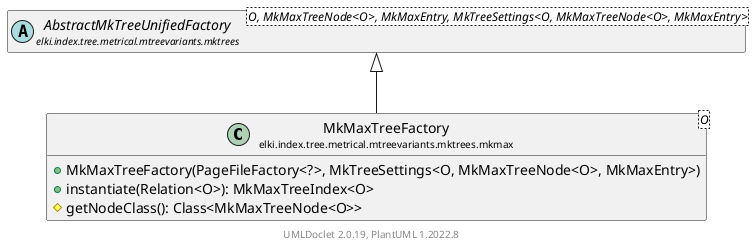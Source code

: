 @startuml
    remove .*\.(Instance|Par|Parameterizer|Factory)$
    set namespaceSeparator none
    hide empty fields
    hide empty methods

    class "<size:14>MkMaxTreeFactory\n<size:10>elki.index.tree.metrical.mtreevariants.mktrees.mkmax" as elki.index.tree.metrical.mtreevariants.mktrees.mkmax.MkMaxTreeFactory<O> [[MkMaxTreeFactory.html]] {
        +MkMaxTreeFactory(PageFileFactory<?>, MkTreeSettings<O, MkMaxTreeNode<O>, MkMaxEntry>)
        +instantiate(Relation<O>): MkMaxTreeIndex<O>
        #getNodeClass(): Class<MkMaxTreeNode<O>>
    }

    abstract class "<size:14>AbstractMkTreeUnifiedFactory\n<size:10>elki.index.tree.metrical.mtreevariants.mktrees" as elki.index.tree.metrical.mtreevariants.mktrees.AbstractMkTreeUnifiedFactory<O, MkMaxTreeNode<O>, MkMaxEntry, MkTreeSettings<O, MkMaxTreeNode<O>, MkMaxEntry>> [[../AbstractMkTreeUnifiedFactory.html]]
    class "<size:14>MkMaxTreeFactory.Par\n<size:10>elki.index.tree.metrical.mtreevariants.mktrees.mkmax" as elki.index.tree.metrical.mtreevariants.mktrees.mkmax.MkMaxTreeFactory.Par<O>

    elki.index.tree.metrical.mtreevariants.mktrees.AbstractMkTreeUnifiedFactory <|-- elki.index.tree.metrical.mtreevariants.mktrees.mkmax.MkMaxTreeFactory
    elki.index.tree.metrical.mtreevariants.mktrees.mkmax.MkMaxTreeFactory +-- elki.index.tree.metrical.mtreevariants.mktrees.mkmax.MkMaxTreeFactory.Par

    center footer UMLDoclet 2.0.19, PlantUML 1.2022.8
@enduml
